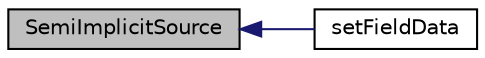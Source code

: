 digraph "SemiImplicitSource"
{
  bgcolor="transparent";
  edge [fontname="Helvetica",fontsize="10",labelfontname="Helvetica",labelfontsize="10"];
  node [fontname="Helvetica",fontsize="10",shape=record];
  rankdir="LR";
  Node1 [label="SemiImplicitSource",height=0.2,width=0.4,color="black", fillcolor="grey75", style="filled", fontcolor="black"];
  Node1 -> Node2 [dir="back",color="midnightblue",fontsize="10",style="solid",fontname="Helvetica"];
  Node2 [label="setFieldData",height=0.2,width=0.4,color="black",URL="$a02335.html#a26772bef077463531a0435da8d0bb7b2",tooltip="Set the local field data. "];
}
